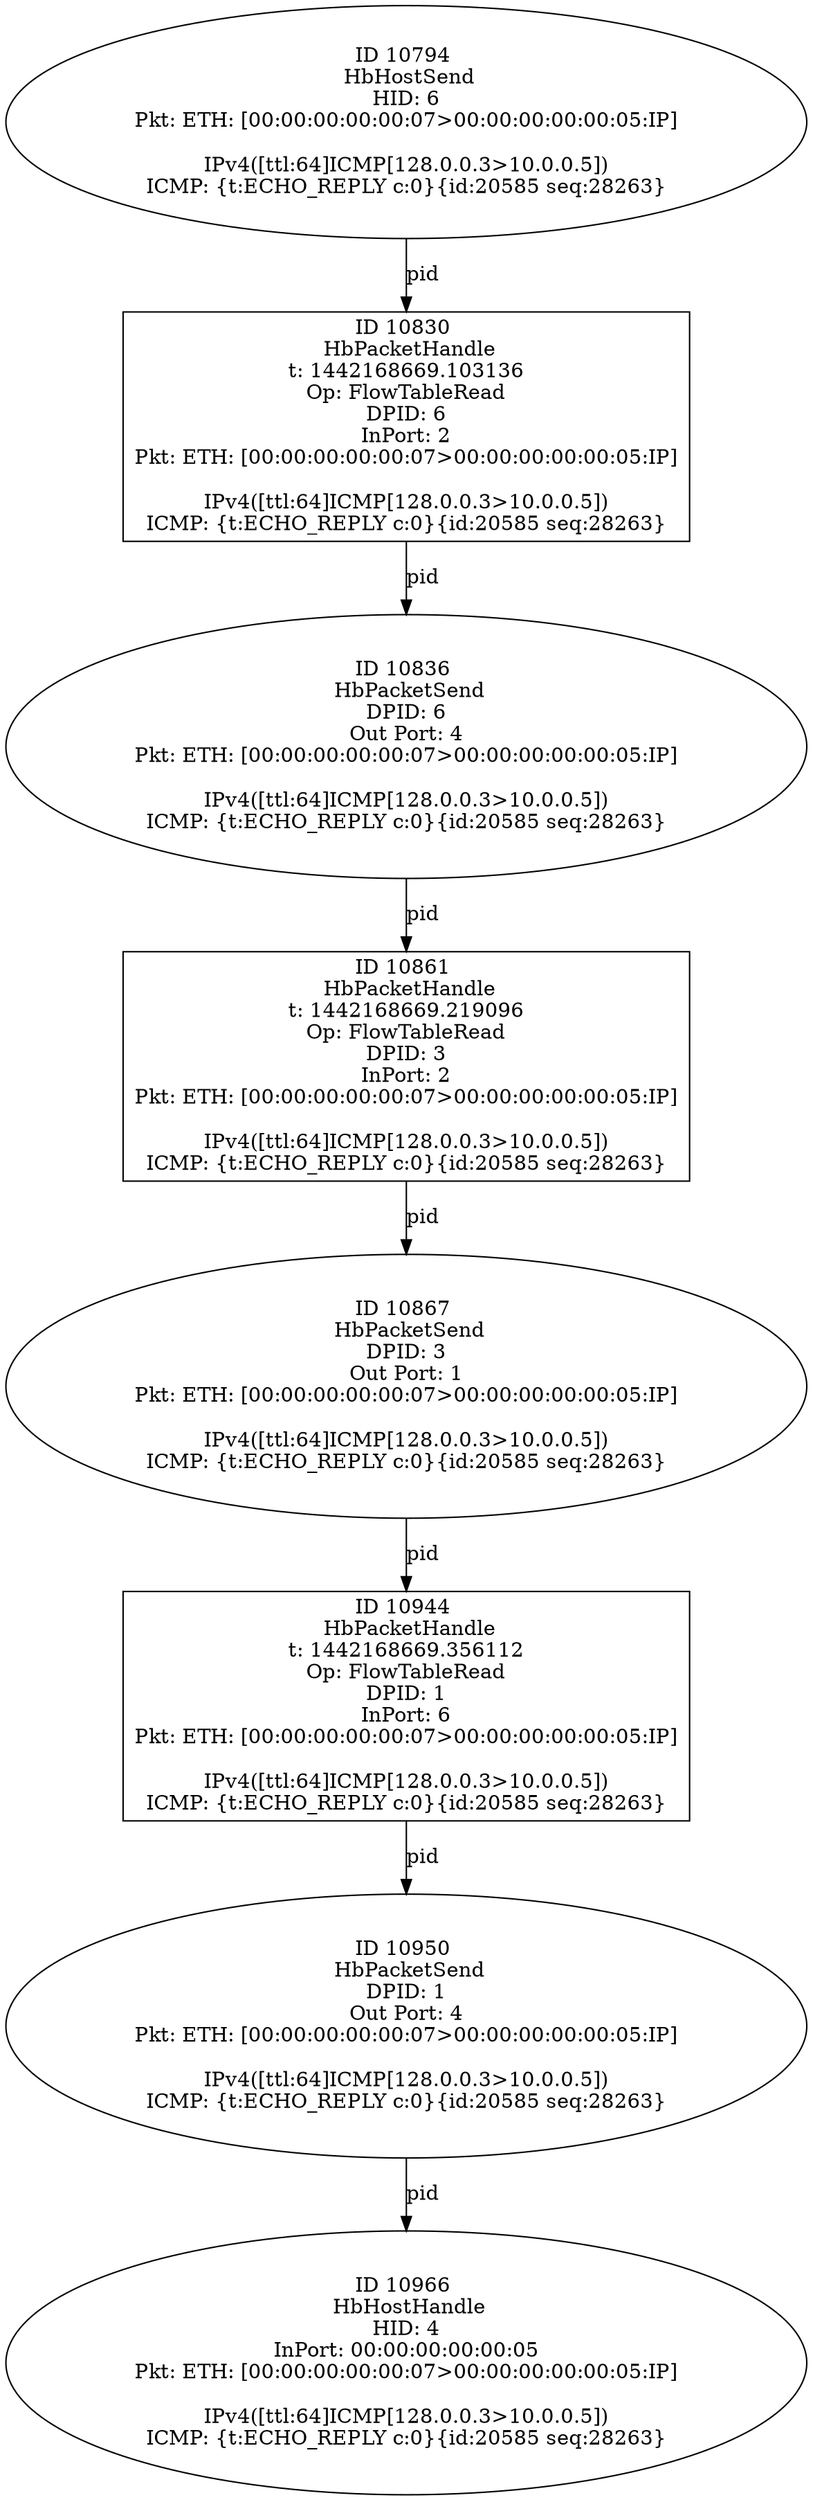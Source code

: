 strict digraph G {
10944 [shape=box, event=<hb_events.HbPacketHandle object at 0x10c7fb790>, label="ID 10944 
 HbPacketHandle
t: 1442168669.356112
Op: FlowTableRead
DPID: 1
InPort: 6
Pkt: ETH: [00:00:00:00:00:07>00:00:00:00:00:05:IP]

IPv4([ttl:64]ICMP[128.0.0.3>10.0.0.5])
ICMP: {t:ECHO_REPLY c:0}{id:20585 seq:28263}"];
10950 [shape=oval, event=<hb_events.HbPacketSend object at 0x10c8035d0>, label="ID 10950 
 HbPacketSend
DPID: 1
Out Port: 4
Pkt: ETH: [00:00:00:00:00:07>00:00:00:00:00:05:IP]

IPv4([ttl:64]ICMP[128.0.0.3>10.0.0.5])
ICMP: {t:ECHO_REPLY c:0}{id:20585 seq:28263}"];
10794 [shape=oval, event=<hb_events.HbHostSend object at 0x10c7745d0>, label="ID 10794 
 HbHostSend
HID: 6
Pkt: ETH: [00:00:00:00:00:07>00:00:00:00:00:05:IP]

IPv4([ttl:64]ICMP[128.0.0.3>10.0.0.5])
ICMP: {t:ECHO_REPLY c:0}{id:20585 seq:28263}"];
10861 [shape=box, event=<hb_events.HbPacketHandle object at 0x10c7b48d0>, label="ID 10861 
 HbPacketHandle
t: 1442168669.219096
Op: FlowTableRead
DPID: 3
InPort: 2
Pkt: ETH: [00:00:00:00:00:07>00:00:00:00:00:05:IP]

IPv4([ttl:64]ICMP[128.0.0.3>10.0.0.5])
ICMP: {t:ECHO_REPLY c:0}{id:20585 seq:28263}"];
10830 [shape=box, event=<hb_events.HbPacketHandle object at 0x10c793110>, label="ID 10830 
 HbPacketHandle
t: 1442168669.103136
Op: FlowTableRead
DPID: 6
InPort: 2
Pkt: ETH: [00:00:00:00:00:07>00:00:00:00:00:05:IP]

IPv4([ttl:64]ICMP[128.0.0.3>10.0.0.5])
ICMP: {t:ECHO_REPLY c:0}{id:20585 seq:28263}"];
10867 [shape=oval, event=<hb_events.HbPacketSend object at 0x10c7b4c50>, label="ID 10867 
 HbPacketSend
DPID: 3
Out Port: 1
Pkt: ETH: [00:00:00:00:00:07>00:00:00:00:00:05:IP]

IPv4([ttl:64]ICMP[128.0.0.3>10.0.0.5])
ICMP: {t:ECHO_REPLY c:0}{id:20585 seq:28263}"];
10836 [shape=oval, event=<hb_events.HbPacketSend object at 0x10c79acd0>, label="ID 10836 
 HbPacketSend
DPID: 6
Out Port: 4
Pkt: ETH: [00:00:00:00:00:07>00:00:00:00:00:05:IP]

IPv4([ttl:64]ICMP[128.0.0.3>10.0.0.5])
ICMP: {t:ECHO_REPLY c:0}{id:20585 seq:28263}"];
10966 [shape=oval, event=<hb_events.HbHostHandle object at 0x10c80a290>, label="ID 10966 
 HbHostHandle
HID: 4
InPort: 00:00:00:00:00:05
Pkt: ETH: [00:00:00:00:00:07>00:00:00:00:00:05:IP]

IPv4([ttl:64]ICMP[128.0.0.3>10.0.0.5])
ICMP: {t:ECHO_REPLY c:0}{id:20585 seq:28263}"];
10944 -> 10950  [rel=pid, label=pid];
10950 -> 10966  [rel=pid, label=pid];
10794 -> 10830  [rel=pid, label=pid];
10861 -> 10867  [rel=pid, label=pid];
10830 -> 10836  [rel=pid, label=pid];
10867 -> 10944  [rel=pid, label=pid];
10836 -> 10861  [rel=pid, label=pid];
}
